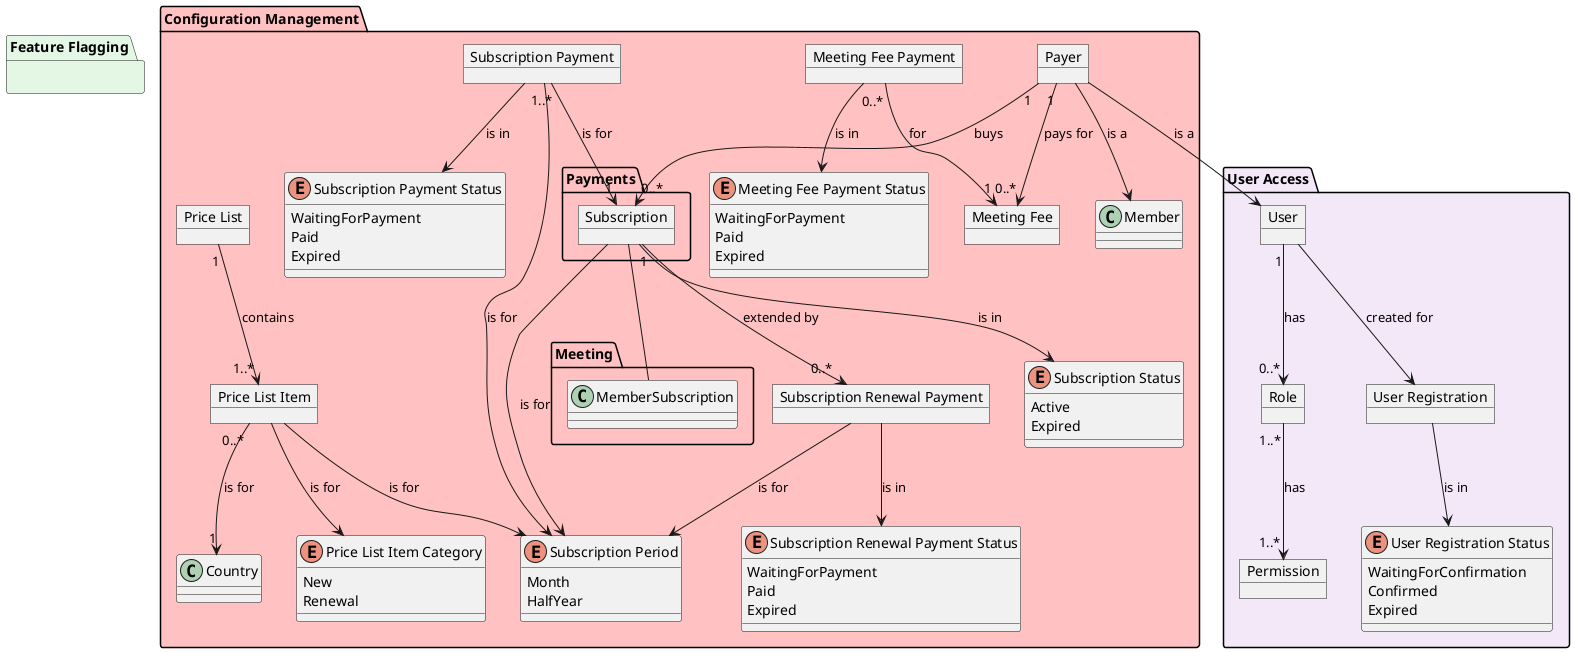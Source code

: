 @startuml
scale max 2000 width

package "User Access" #f3e8f8 {
object Permission
object "Role" as Role
object User
object "User Registration" as UserRegistration
enum "User Registration Status" as UserRegistrationStatus
{
  WaitingForConfirmation
  Confirmed
  Expired
}

User "1"-->"0..*" Role : has
User --> UserRegistration : created for
Role "1..*"-->"1..*" Permission : has
UserRegistration --> UserRegistrationStatus : is in

}


package "Configuration Management" #ffc1c1 {

object "Payer" as Payer
object "Meeting Fee" as MeetingFee
object "Meeting Fee Payment" as MeetingFeePayment
object "Subscription" as Payments.Subscription
object "Subscription Payment" as SubscriptionPayment
object "Subscription Renewal Payment" as SubscriptionRenewalPayment
object "Price List" as PriceList
object "Price List Item" as PriceListItem

enum "Subscription Status" as SubscriptionStatus
{
  Active
  Expired
}
enum "Subscription Payment Status" as SubscriptionPaymentStatus
{
  WaitingForPayment
  Paid
  Expired
}
enum "Subscription Renewal Payment Status" as SubscriptionRenewalPaymentStatus
{
  WaitingForPayment
  Paid
  Expired
}
enum "Meeting Fee Payment Status" as MeetingFeePaymentStatus
{
  WaitingForPayment
  Paid
  Expired
}
enum "Price List Item Category" as PriceListItemCategory
{
  New
  Renewal
}
enum "Subscription Period" as SubscriptionPeriod
{
  Month
  HalfYear
}



Payer "1"-->"0..*" MeetingFee : pays for
Payer "1"--> "0..*" Payments.Subscription : buys

MeetingFeePayment "0..*"-->"1" MeetingFee : for
MeetingFeePayment --> MeetingFeePaymentStatus : is in

Payments.Subscription "1"-->"0..*" SubscriptionRenewalPayment: extended by
Payments.Subscription --> SubscriptionStatus : is in
Payments.Subscription --> SubscriptionPeriod : is for

SubscriptionPayment "1..*"-->"1" Payments.Subscription : is for
SubscriptionPayment --> SubscriptionPaymentStatus : is in
SubscriptionPayment --> SubscriptionPeriod : is for

SubscriptionRenewalPayment --> SubscriptionRenewalPaymentStatus: is in
SubscriptionRenewalPayment --> SubscriptionPeriod : is for

PriceListItem --> SubscriptionPeriod : is for
PriceListItem "0..*"-->"1" Country: is for
PriceListItem --> PriceListItemCategory : is for

PriceList "1"-->"1..*" PriceListItem : contains


Payer --> Member: is a
Payer --> User: is a

Payments.Subscription -- Meeting.MemberSubscription
}

package "Feature Flagging" #e4f7e4 {
}
@enduml